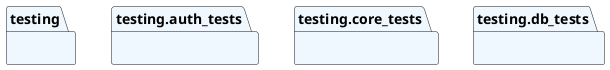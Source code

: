@startuml packages
set namespaceSeparator none
package "testing" as testing #aliceblue {
}
package "testing.auth_tests" as testing.auth_tests #aliceblue {
}
package "testing.core_tests" as testing.core_tests #aliceblue {
}
package "testing.db_tests" as testing.db_tests #aliceblue {
}
@enduml
